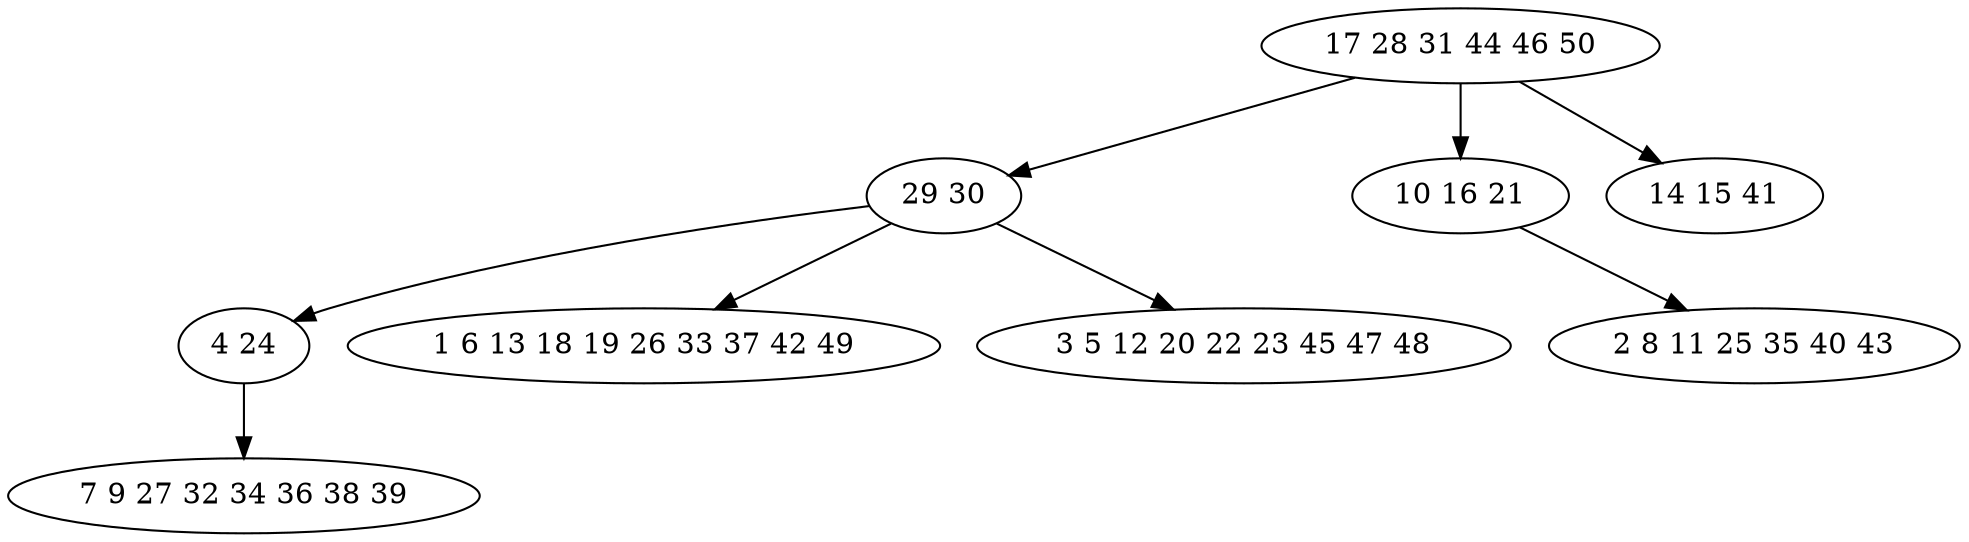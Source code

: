 digraph true_tree {
	"0" -> "1"
	"0" -> "2"
	"1" -> "3"
	"3" -> "4"
	"0" -> "5"
	"2" -> "6"
	"1" -> "7"
	"1" -> "8"
	"0" [label="17 28 31 44 46 50"];
	"1" [label="29 30"];
	"2" [label="10 16 21"];
	"3" [label="4 24"];
	"4" [label="7 9 27 32 34 36 38 39"];
	"5" [label="14 15 41"];
	"6" [label="2 8 11 25 35 40 43"];
	"7" [label="1 6 13 18 19 26 33 37 42 49"];
	"8" [label="3 5 12 20 22 23 45 47 48"];
}
